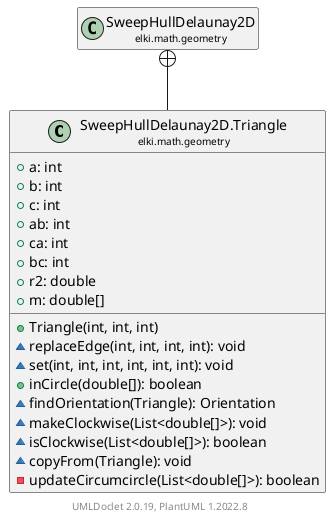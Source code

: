 @startuml
    remove .*\.(Instance|Par|Parameterizer|Factory)$
    set namespaceSeparator none
    hide empty fields
    hide empty methods

    class "<size:14>SweepHullDelaunay2D.Triangle\n<size:10>elki.math.geometry" as elki.math.geometry.SweepHullDelaunay2D.Triangle [[SweepHullDelaunay2D.Triangle.html]] {
        +a: int
        +b: int
        +c: int
        +ab: int
        +ca: int
        +bc: int
        +r2: double
        +m: double[]
        +Triangle(int, int, int)
        ~replaceEdge(int, int, int, int): void
        ~set(int, int, int, int, int, int): void
        +inCircle(double[]): boolean
        ~findOrientation(Triangle): Orientation
        ~makeClockwise(List<double[]>): void
        ~isClockwise(List<double[]>): boolean
        ~copyFrom(Triangle): void
        -updateCircumcircle(List<double[]>): boolean
    }

    class "<size:14>SweepHullDelaunay2D\n<size:10>elki.math.geometry" as elki.math.geometry.SweepHullDelaunay2D [[SweepHullDelaunay2D.html]]

    elki.math.geometry.SweepHullDelaunay2D +-- elki.math.geometry.SweepHullDelaunay2D.Triangle

    center footer UMLDoclet 2.0.19, PlantUML 1.2022.8
@enduml
